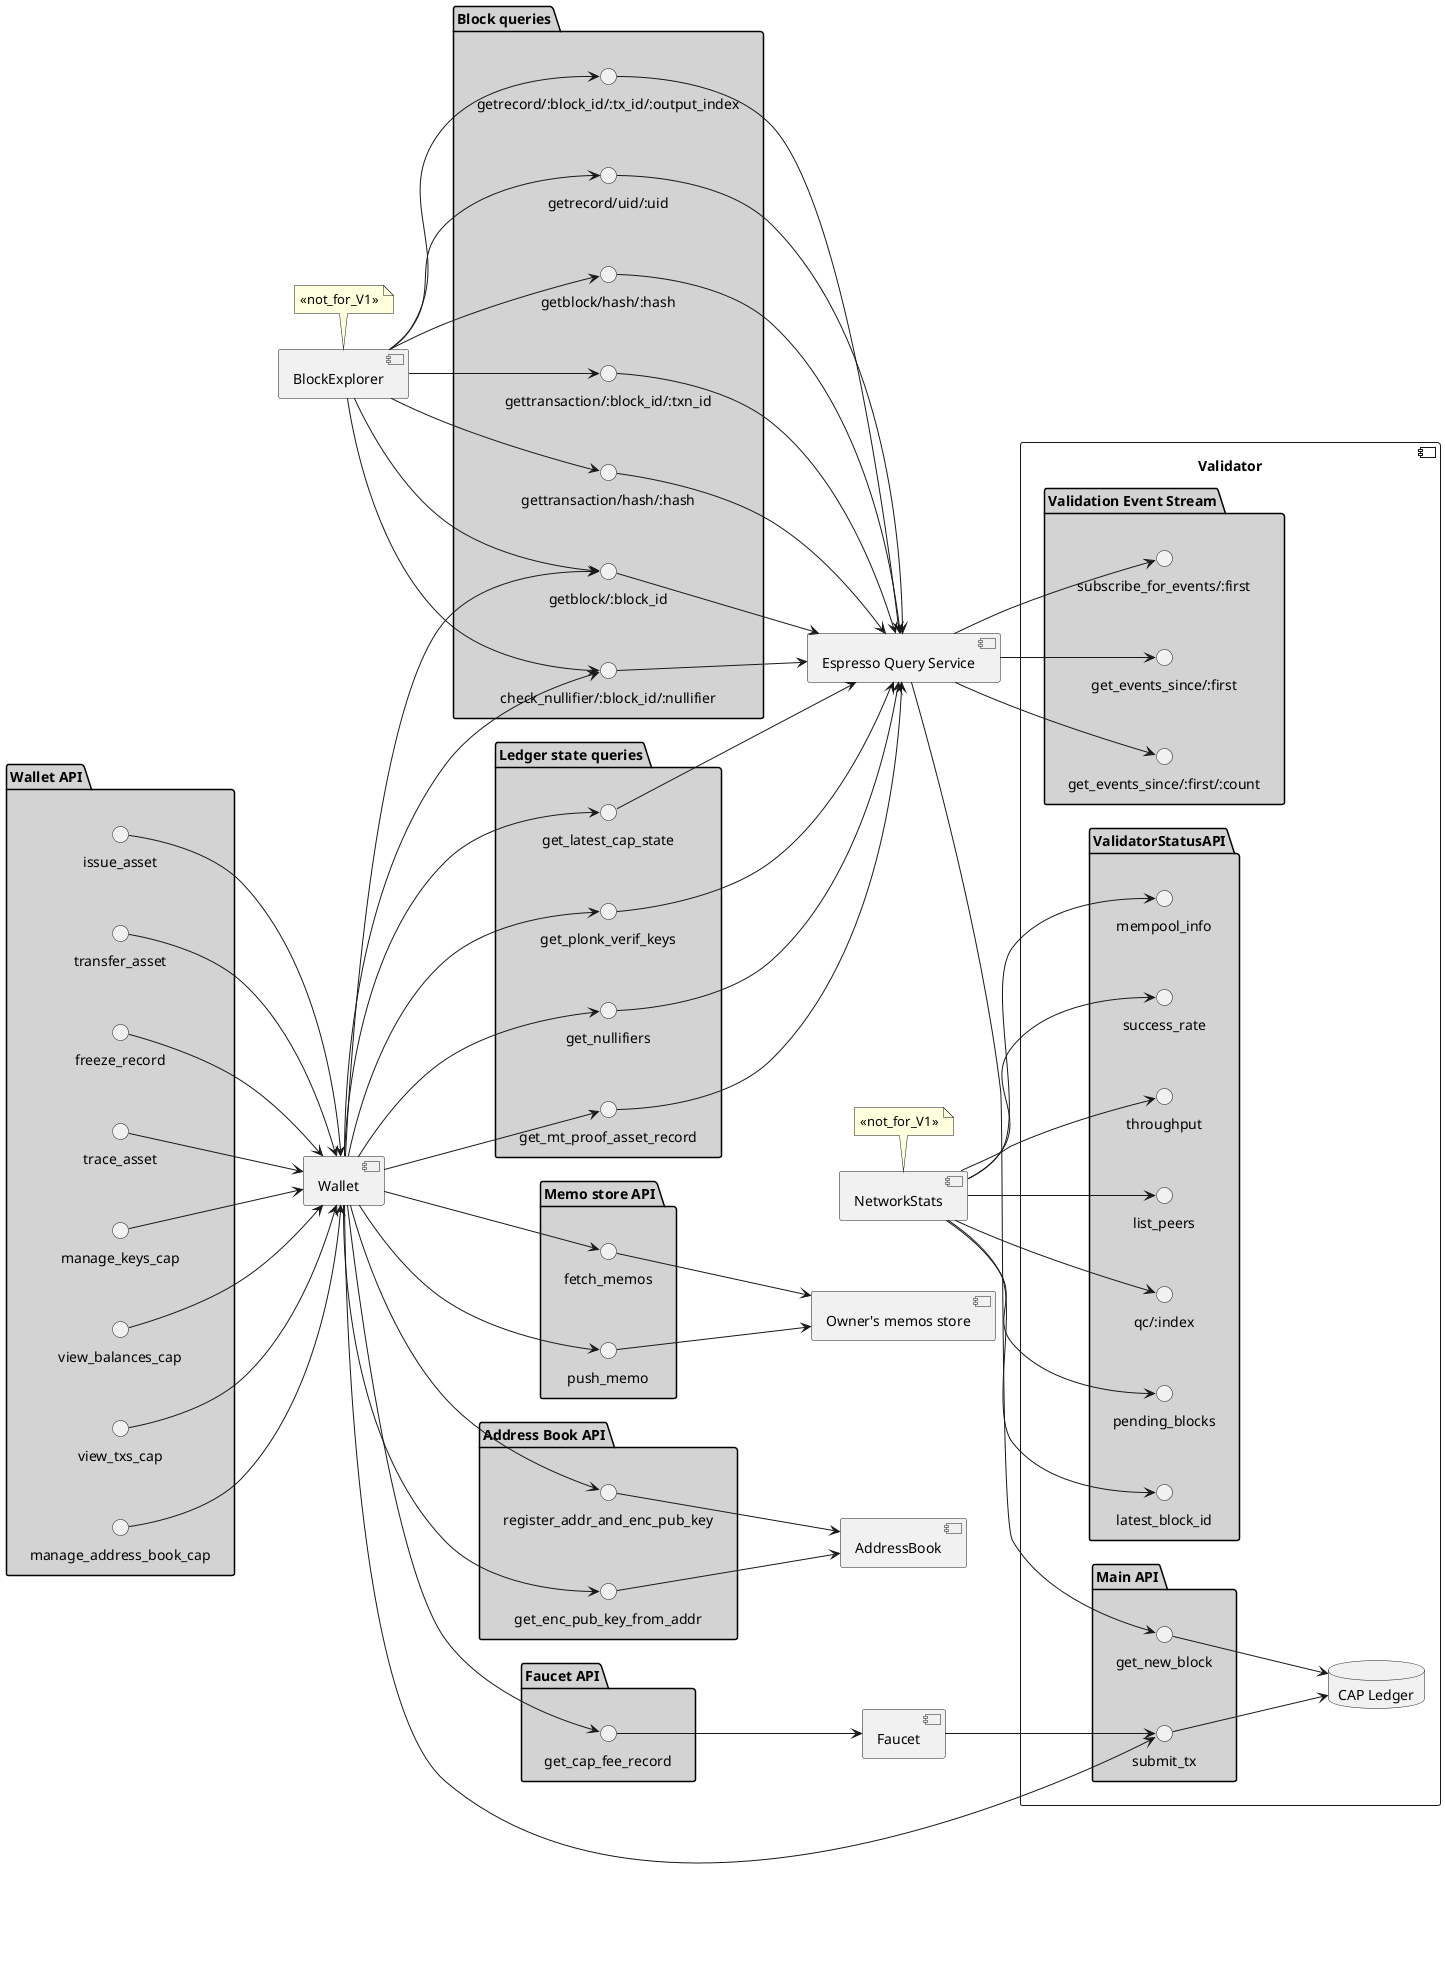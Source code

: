 @startuml

component "Wallet" as Wallet
left to right direction

package "Wallet API" #lightgray {
    issue_asset --> Wallet
    transfer_asset --> Wallet
    freeze_record --> Wallet
    trace_asset --> Wallet
    manage_keys_cap --> Wallet
    view_balances_cap --> Wallet
    view_txs_cap --> Wallet
    manage_address_book_cap --> Wallet
}

component "Espresso Query Service" as EsQS
component BlockExplorer as BE
note top of BE: <<not_for_V1>>

component NetworkStats as NS
note top of NS: <<not_for_V1>>

package "Ledger state queries" as LSQ #lightgray {
    get_latest_cap_state --> EsQS
    get_plonk_verif_keys --> EsQS
    get_nullifiers --> EsQS
    get_mt_proof_asset_record --> EsQS
}


[Owner's memos store] as OMS
package "Memo store API" #lightgray {
    interface fetch_memos
    interface push_memo
    fetch_memos --> OMS
    push_memo --> OMS
}

[AddressBook] as AB
package "Address Book API" #lightgray {
    interface register_addr_and_enc_pub_key
    interface get_enc_pub_key_from_addr
    register_addr_and_enc_pub_key --> AB
    get_enc_pub_key_from_addr --> AB
}

[Faucet] as F
package "Faucet API" #lightgray {
    get_cap_fee_record --> F
}

package "Block queries" as BQ #lightgray {
    interface "getblock/:block_id" as get_block_block_id
    interface  "getblock/hash/:hash" as get_block_hash
    interface  "gettransaction/:block_id/:txn_id" as get_transaction_block_id_tx_id
    interface "gettransaction/hash/:hash" as get_transaction_hash
    interface "getrecord/:block_id/:tx_id/:output_index" as get_record_block_id_tx_id_output_index
    interface "getrecord/uid/:uid" as get_record_uid
    interface "check_nullifier/:block_id/:nullifier" as check_nullifier_block_id_nullifier

    get_block_block_id --> EsQS
    get_block_hash --> EsQS
    get_transaction_block_id_tx_id --> EsQS
    get_transaction_hash --> EsQS
    get_record_block_id_tx_id_output_index --> EsQS
    get_record_uid --> EsQS
    check_nullifier_block_id_nullifier --> EsQS
}

component Validator #white {

    package "Main API" #lightgray {
        interface submit_tx
        interface get_new_block
    }

    package ValidatorStatusAPI #lightgray {
        interface list_peers
        interface "qc/:index" as qc_index
        interface "pending_blocks"
        interface latest_block_id
        interface mempool_info
        interface success_rate
        interface throughput
    }

    package "Validation Event Stream" as VES #lightgray {
        interface "subscribe_for_events/:first" as sus_events_first
        interface  "get_events_since/:first" as get_events_since_first
        interface  "get_events_since/:first/:count" as get_events_since_first_count
    }

    database "CAP Ledger" as CAPLedger{
        submit_tx --> CAPLedger
        get_new_block --> CAPLedger
    }
}

EsQS --> get_new_block


Wallet --> fetch_memos
Wallet --> submit_tx
Wallet --> push_memo
Wallet --> get_mt_proof_asset_record
Wallet --> register_addr_and_enc_pub_key
Wallet --> get_enc_pub_key_from_addr
Wallet --> get_latest_cap_state
Wallet --> get_plonk_verif_keys
Wallet --> get_cap_fee_record
Wallet --> get_nullifiers
Wallet --> get_block_block_id
Wallet --> check_nullifier_block_id_nullifier

BE --> get_block_block_id
BE --> get_block_hash
BE --> get_transaction_block_id_tx_id
BE --> get_transaction_hash
BE --> get_record_block_id_tx_id_output_index
BE --> get_record_uid
BE --> check_nullifier_block_id_nullifier

NS --> list_peers
NS --> qc_index
NS --> latest_block_id
NS --> pending_blocks
NS --> mempool_info
NS --> success_rate
NS --> throughput

EsQS --> sus_events_first
EsQS --> get_events_since_first
EsQS --> get_events_since_first_count

F --> submit_tx

@enduml
